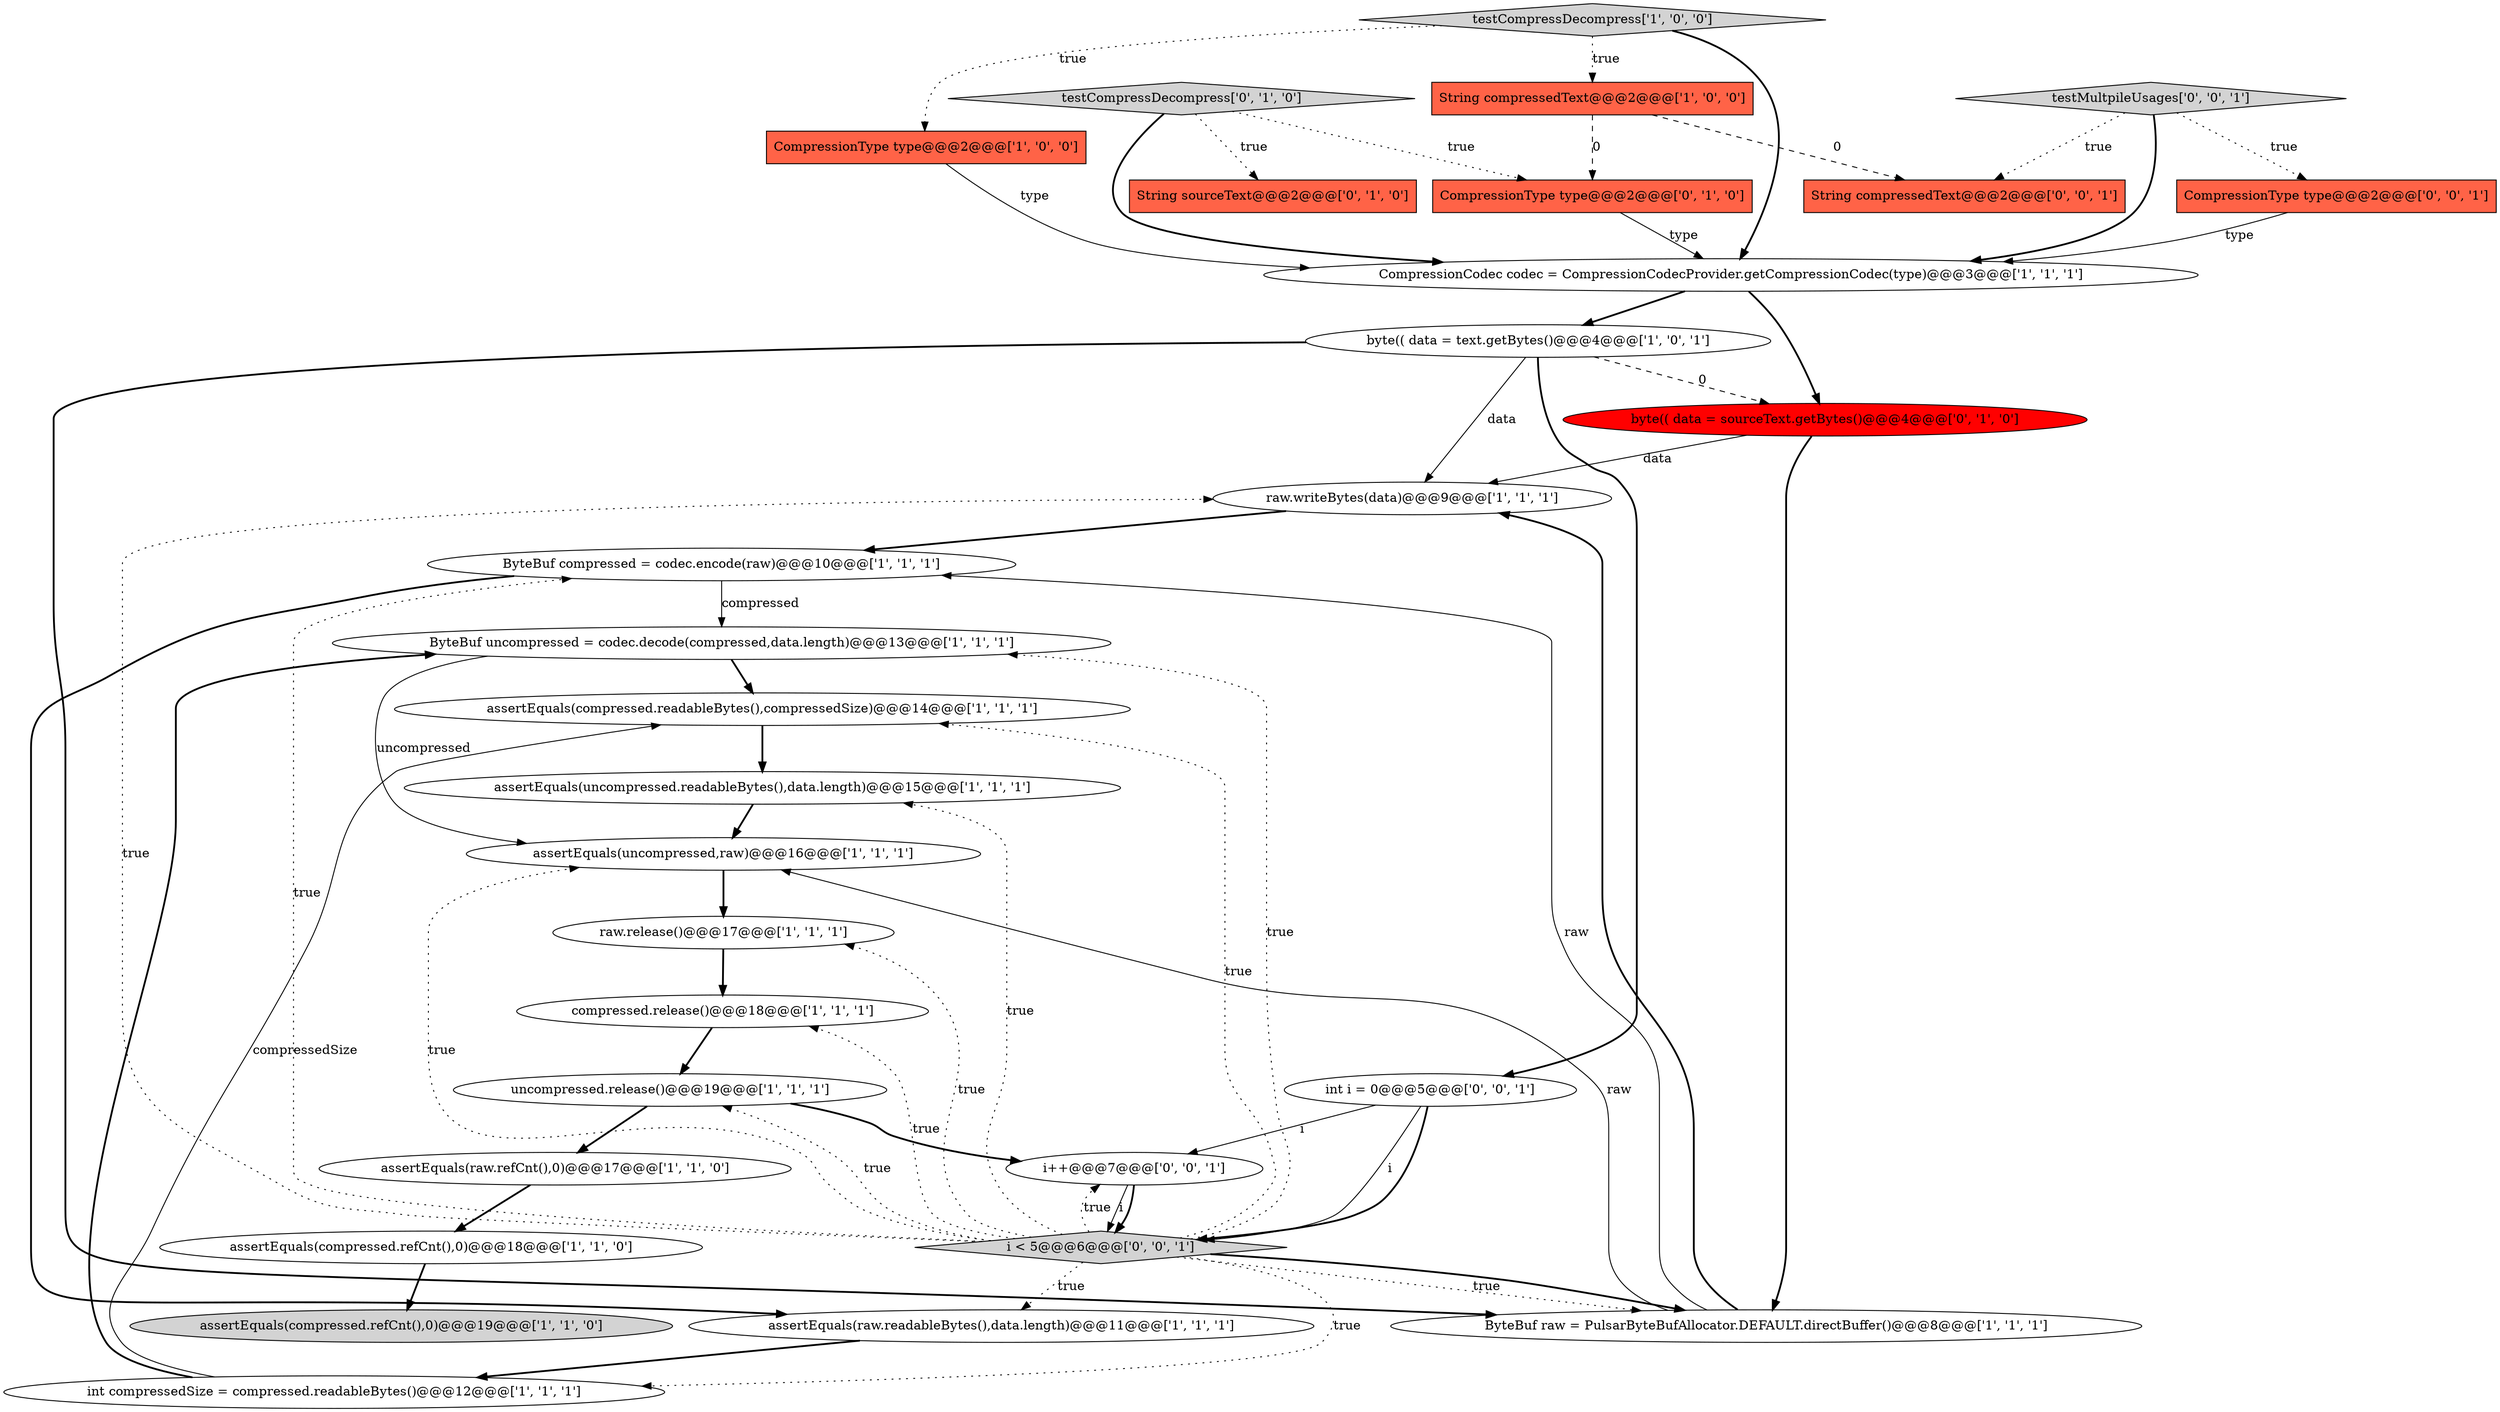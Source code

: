digraph {
8 [style = filled, label = "CompressionCodec codec = CompressionCodecProvider.getCompressionCodec(type)@@@3@@@['1', '1', '1']", fillcolor = white, shape = ellipse image = "AAA0AAABBB1BBB"];
28 [style = filled, label = "i++@@@7@@@['0', '0', '1']", fillcolor = white, shape = ellipse image = "AAA0AAABBB3BBB"];
17 [style = filled, label = "assertEquals(compressed.readableBytes(),compressedSize)@@@14@@@['1', '1', '1']", fillcolor = white, shape = ellipse image = "AAA0AAABBB1BBB"];
14 [style = filled, label = "assertEquals(compressed.refCnt(),0)@@@18@@@['1', '1', '0']", fillcolor = white, shape = ellipse image = "AAA0AAABBB1BBB"];
22 [style = filled, label = "CompressionType type@@@2@@@['0', '1', '0']", fillcolor = tomato, shape = box image = "AAA1AAABBB2BBB"];
25 [style = filled, label = "CompressionType type@@@2@@@['0', '0', '1']", fillcolor = tomato, shape = box image = "AAA0AAABBB3BBB"];
29 [style = filled, label = "String compressedText@@@2@@@['0', '0', '1']", fillcolor = tomato, shape = box image = "AAA0AAABBB3BBB"];
24 [style = filled, label = "i < 5@@@6@@@['0', '0', '1']", fillcolor = lightgray, shape = diamond image = "AAA0AAABBB3BBB"];
2 [style = filled, label = "byte(( data = text.getBytes()@@@4@@@['1', '0', '1']", fillcolor = white, shape = ellipse image = "AAA0AAABBB1BBB"];
4 [style = filled, label = "CompressionType type@@@2@@@['1', '0', '0']", fillcolor = tomato, shape = box image = "AAA0AAABBB1BBB"];
7 [style = filled, label = "raw.writeBytes(data)@@@9@@@['1', '1', '1']", fillcolor = white, shape = ellipse image = "AAA0AAABBB1BBB"];
1 [style = filled, label = "ByteBuf uncompressed = codec.decode(compressed,data.length)@@@13@@@['1', '1', '1']", fillcolor = white, shape = ellipse image = "AAA0AAABBB1BBB"];
18 [style = filled, label = "assertEquals(raw.readableBytes(),data.length)@@@11@@@['1', '1', '1']", fillcolor = white, shape = ellipse image = "AAA0AAABBB1BBB"];
16 [style = filled, label = "String compressedText@@@2@@@['1', '0', '0']", fillcolor = tomato, shape = box image = "AAA1AAABBB1BBB"];
13 [style = filled, label = "uncompressed.release()@@@19@@@['1', '1', '1']", fillcolor = white, shape = ellipse image = "AAA0AAABBB1BBB"];
26 [style = filled, label = "int i = 0@@@5@@@['0', '0', '1']", fillcolor = white, shape = ellipse image = "AAA0AAABBB3BBB"];
21 [style = filled, label = "String sourceText@@@2@@@['0', '1', '0']", fillcolor = tomato, shape = box image = "AAA0AAABBB2BBB"];
6 [style = filled, label = "assertEquals(uncompressed,raw)@@@16@@@['1', '1', '1']", fillcolor = white, shape = ellipse image = "AAA0AAABBB1BBB"];
15 [style = filled, label = "int compressedSize = compressed.readableBytes()@@@12@@@['1', '1', '1']", fillcolor = white, shape = ellipse image = "AAA0AAABBB1BBB"];
11 [style = filled, label = "assertEquals(compressed.refCnt(),0)@@@19@@@['1', '1', '0']", fillcolor = lightgray, shape = ellipse image = "AAA0AAABBB1BBB"];
19 [style = filled, label = "compressed.release()@@@18@@@['1', '1', '1']", fillcolor = white, shape = ellipse image = "AAA0AAABBB1BBB"];
9 [style = filled, label = "ByteBuf raw = PulsarByteBufAllocator.DEFAULT.directBuffer()@@@8@@@['1', '1', '1']", fillcolor = white, shape = ellipse image = "AAA0AAABBB1BBB"];
20 [style = filled, label = "testCompressDecompress['0', '1', '0']", fillcolor = lightgray, shape = diamond image = "AAA0AAABBB2BBB"];
0 [style = filled, label = "raw.release()@@@17@@@['1', '1', '1']", fillcolor = white, shape = ellipse image = "AAA0AAABBB1BBB"];
3 [style = filled, label = "assertEquals(uncompressed.readableBytes(),data.length)@@@15@@@['1', '1', '1']", fillcolor = white, shape = ellipse image = "AAA0AAABBB1BBB"];
23 [style = filled, label = "byte(( data = sourceText.getBytes()@@@4@@@['0', '1', '0']", fillcolor = red, shape = ellipse image = "AAA1AAABBB2BBB"];
5 [style = filled, label = "assertEquals(raw.refCnt(),0)@@@17@@@['1', '1', '0']", fillcolor = white, shape = ellipse image = "AAA0AAABBB1BBB"];
12 [style = filled, label = "testCompressDecompress['1', '0', '0']", fillcolor = lightgray, shape = diamond image = "AAA0AAABBB1BBB"];
27 [style = filled, label = "testMultpileUsages['0', '0', '1']", fillcolor = lightgray, shape = diamond image = "AAA0AAABBB3BBB"];
10 [style = filled, label = "ByteBuf compressed = codec.encode(raw)@@@10@@@['1', '1', '1']", fillcolor = white, shape = ellipse image = "AAA0AAABBB1BBB"];
2->23 [style = dashed, label="0"];
10->18 [style = bold, label=""];
24->1 [style = dotted, label="true"];
24->6 [style = dotted, label="true"];
16->22 [style = dashed, label="0"];
26->24 [style = solid, label="i"];
2->26 [style = bold, label=""];
8->23 [style = bold, label=""];
27->25 [style = dotted, label="true"];
7->10 [style = bold, label=""];
0->19 [style = bold, label=""];
24->17 [style = dotted, label="true"];
18->15 [style = bold, label=""];
28->24 [style = solid, label="i"];
24->9 [style = dotted, label="true"];
3->6 [style = bold, label=""];
24->18 [style = dotted, label="true"];
26->28 [style = solid, label="i"];
6->0 [style = bold, label=""];
10->1 [style = solid, label="compressed"];
20->21 [style = dotted, label="true"];
2->9 [style = bold, label=""];
9->10 [style = solid, label="raw"];
22->8 [style = solid, label="type"];
5->14 [style = bold, label=""];
9->7 [style = bold, label=""];
15->17 [style = solid, label="compressedSize"];
23->7 [style = solid, label="data"];
26->24 [style = bold, label=""];
24->28 [style = dotted, label="true"];
1->17 [style = bold, label=""];
24->10 [style = dotted, label="true"];
20->8 [style = bold, label=""];
9->6 [style = solid, label="raw"];
19->13 [style = bold, label=""];
8->2 [style = bold, label=""];
12->16 [style = dotted, label="true"];
27->29 [style = dotted, label="true"];
2->7 [style = solid, label="data"];
12->8 [style = bold, label=""];
24->0 [style = dotted, label="true"];
24->15 [style = dotted, label="true"];
4->8 [style = solid, label="type"];
17->3 [style = bold, label=""];
13->5 [style = bold, label=""];
28->24 [style = bold, label=""];
16->29 [style = dashed, label="0"];
24->19 [style = dotted, label="true"];
12->4 [style = dotted, label="true"];
20->22 [style = dotted, label="true"];
24->3 [style = dotted, label="true"];
23->9 [style = bold, label=""];
1->6 [style = solid, label="uncompressed"];
14->11 [style = bold, label=""];
25->8 [style = solid, label="type"];
27->8 [style = bold, label=""];
24->7 [style = dotted, label="true"];
24->9 [style = bold, label=""];
13->28 [style = bold, label=""];
15->1 [style = bold, label=""];
24->13 [style = dotted, label="true"];
}
